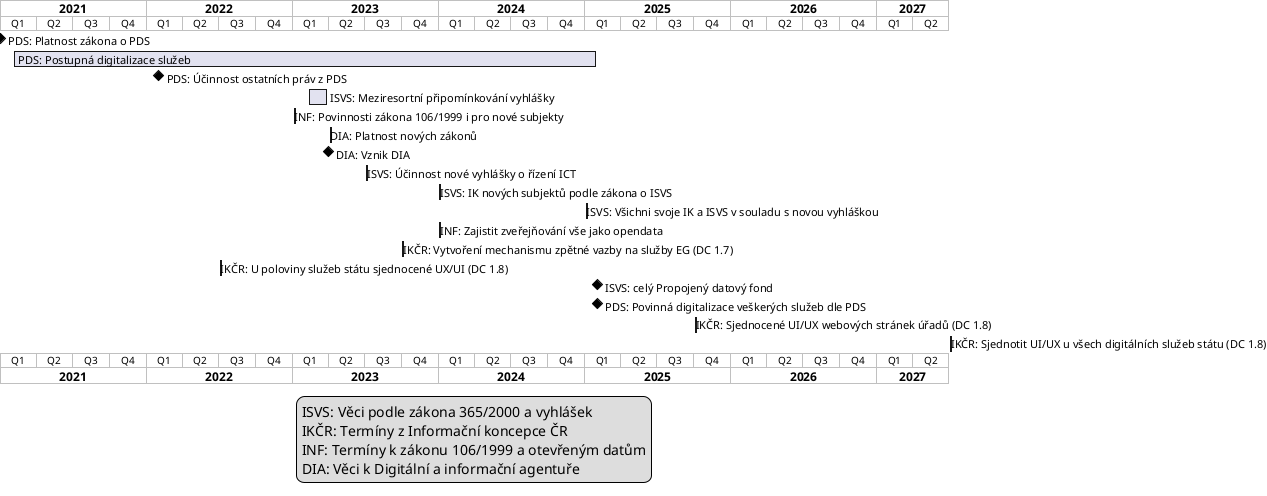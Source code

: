 @startgantt casovaosaeg
language cs
projectscale quarterly
Project starts 2021-01-01
[PDS: Platnost zákona o PDS] happens 2020-02-01
[PDS: Postupná digitalizace služeb] starts 2021-02-01 and ends 2025-02-01
[PDS: Účinnost ostatních práv z PDS] happens 2022-02-01
[ISVS: Meziresortní připomínkování vyhlášky] starts 2023-02-08 and ends 2023-03-31
[INF: Povinnosti zákona 106/1999 i pro nové subjekty] starts 2023-01-01
[DIA: Platnost nových zákonů] starts 2023-04-01
[DIA: Vznik DIA] happens 2023-04-01
[ISVS: Účinnost nové vyhlášky o řízení ICT] starts 2023-07-01
[ISVS: IK nových subjektů podle zákona o ISVS] ends 2023-12-31
[ISVS: Všichni svoje IK a ISVS v souladu s novou vyhláškou] ends 2024-12-31
[INF: Zajistit zveřejňování vše jako opendata] ends 2023-12-31
[IKČR: Vytvoření mechanismu zpětné vazby na služby EG (DC 1.7)] ends 2023-09-30
[IKČR: U poloviny služeb státu sjednocené UX/UI (DC 1.8)] ends 2022-06-30 
[ISVS: celý Propojený datový fond] happens 2025-02-01
[PDS: Povinná digitalizace veškerých služeb dle PDS] happens 2025-02-01
[IKČR: Sjednocené UI/UX webových stránek úřadů (DC 1.8)] ends 2025-09-30 
[IKČR: Sjednotit UI/UX u všech digitálních služeb státu (DC 1.8)] ends 2027-06-30
legend
ISVS: Věci podle zákona 365/2000 a vyhlášek
IKČR: Termíny z Informační koncepce ČR
INF: Termíny k zákonu 106/1999 a otevřeným datům
DIA: Věci k Digitální a informační agentuře
end legend
@endgantt

egl0ridicidokumenty
!include <archimate/archimate>
Left to right direction
Title Struktura řídících norem pro EG pro úřad
footer 
© 2022 EGOVedu, EGdílna.cz
github.com/egdilna/egovedu
end footer

Business_Contract(legislativazakon3652000, "Zákon 365/2000 o ISVS") 
Business_Contract(legislativavyhlaska5292006, "Vyhláška 529/2006 o dlouhodobém řízení IS") 
Business_Contract(ikcr, "Informační koncepce ČR") 
Business_Actor(ovm, "Orgán veřejné moci") 
Business_Contract(ikcrmrict, "Metody řízení ICT VS") 
Business_Contract(ikcrnap, "Národní architektonický plán") 
Business_Contract(ikcrnar, "Národní architektonický rámec") 
Business_Contract(metamodelikovs, "Informační koncepce úřadu") 
Business_Contract(ikcr, "Informační koncepce ČR") 
Business_Contract(metamodelikovs, "Informační koncepce úřadu") 
Rel_Aggregation(ikcr, ikcrmrict)
Rel_Aggregation(ikcr, ikcrnap)
Rel_Aggregation(ikcr, ikcrnar)
Rel_Aggregation(ikcr, metamodelikovs)
Rel_Aggregation(legislativazakon3652000, ikcr)
Rel_Composition(legislativazakon3652000, legislativavyhlaska5292006)
Rel_Association(ovm, metamodelikovs)
@enduml

@startuml prava-sluzby-klienti-vs
allowmixing
title Jak to chodí ve veřejné správě
footer EGOVEDU
class "Práva" as prava
class "Povinnosti" as povinnosti
actor "Klient" as klient
actor "Veřejná\nspráva" as vs
class "Úkon" as ukon
class "Služba" as sluzba
prava <..r[#black]..> povinnosti : určuje
prava -d- klient
povinnosti -d- vs
klient <..r..> vs : interagují
povinnosti -- klient
klient -d[#green]-> ukon : činí
vs -d[#blue]-> sluzba : poskytuje
sluzba -[#green]-> klient : je poskytována
ukon ..r[#black]..> sluzba : iniciuje
@enduml

@startuml coegnabiziurednikum
!include <archimate/archimate>
Left to right direction
Title Co za produkty EG přináší pro úředníky
footer 
© 2022 EGOVedu, EGdílna.cz
github.com/egdilna/egovedu
end footer
Business_Product(Egproduktds, "Datové schránky") 
Business_Product(Egproduktessl, "Elektronická spisová služba") 
Business_Product(Egproduktppdf, "Propojený datový fond") 
Business_Product(Egproduktzr, "Základní registry") 
Business_Product(egprodukteid, "Elektronická identifikace") 
Business_Product(egproduktfylozoficky01, "Referenční identita subjektů") 
Business_Product(egproduktfylozoficky02, "Důvěryhodné základní údaje o subjektu") 
Business_Product(egproduktfylozoficky03, "Důvěryhodné údaje pro kontaktování subjektu") 
Business_Product(egproduktfylozoficky04, "Kontaktní údaje subjektu pro instantní notifikace") 
Business_Product(egproduktfylozoficky05, "Důvěryhodná vazba oprávněné osoby jednající za firmu") 
Business_Product(egproduktfylozoficky06, "Závazný zdroj toho, co úřad musí a smí dělat") 
Business_Product(egproduktfylozoficky07, "Jednání podle údajů bez pochybnosti a ověřování") 
Business_Product(egproduktfylozoficky08, "Zaručený elektronický kanál pro příjem a doručování dokumentů") 
Business_Product(egproduktfylozoficky09, "Důvěryhodná identifikace fyzické osoby v digitálním světě") 
Business_Product(egproduktfylozoficky10, "Sdílení maximální množiny údajů potřebných pro práci úředníka a úřadu") 
Business_Product(egproduktfylozoficky11, "Omezení chybovosti úředníka") 
Business_Product(egproduktfylozoficky12, "Omezení protiprávnosti jednání úředníka") 
Business_Product(egproduktfylozoficky13, "Omezení nesprávného úředního a tedy protiprávního postupu") 
Business_Product(egproduktfylozoficky14, "Snížení počtu a složitosti činností úředníků") 
Business_Product(egproduktfylozoficky15, "Prokazatelnost a dokazatelnost postupu a kroků úředníků a úřadu") 
Business_Product(egproduktfylozoficky16, "Nezpochybnitelnost pravosti dokumentů a údajů úřadu") 
Business_Product(egproduktfylozoficky17, "Důvěryhodnost a dokazatelnost dokumentů úřadu a jejich životního cyklu") 
Motivation_Stakeholder(stakeholderurednici, "Úředníci") 
Rel_Association(Egproduktds, egproduktfylozoficky08)
Rel_Association(Egproduktds, egproduktfylozoficky16)
Rel_Association(Egproduktessl, egproduktfylozoficky08)
Rel_Association(Egproduktessl, egproduktfylozoficky15)
Rel_Association(Egproduktessl, egproduktfylozoficky16)
Rel_Association(Egproduktessl, egproduktfylozoficky17)
Rel_Association(Egproduktppdf, egproduktfylozoficky07)
Rel_Association(Egproduktppdf, egproduktfylozoficky10)
Rel_Association(Egproduktppdf, egproduktfylozoficky11)
Rel_Association(Egproduktppdf, egproduktfylozoficky12)
Rel_Association(Egproduktppdf, egproduktfylozoficky13)
Rel_Association(Egproduktppdf, egproduktfylozoficky14)
Rel_Association(Egproduktppdf, egproduktfylozoficky14)
Rel_Association(Egproduktppdf, egproduktfylozoficky15)
Rel_Association(Egproduktzr, egproduktfylozoficky01)
Rel_Association(Egproduktzr, egproduktfylozoficky02)
Rel_Association(Egproduktzr, egproduktfylozoficky03)
Rel_Association(Egproduktzr, egproduktfylozoficky04)
Rel_Association(Egproduktzr, egproduktfylozoficky05)
Rel_Association(Egproduktzr, egproduktfylozoficky06)
Rel_Association(Egproduktzr, egproduktfylozoficky07)
Rel_Association(Egproduktzr, egproduktfylozoficky10)
Rel_Association(Egproduktzr, egproduktfylozoficky11)
Rel_Association(Egproduktzr, egproduktfylozoficky12)
Rel_Association(Egproduktzr, egproduktfylozoficky13)
Rel_Association(egprodukteid, egproduktfylozoficky09)
Rel_Association(egproduktfylozoficky01, stakeholderurednici)
Rel_Association(egproduktfylozoficky02, stakeholderurednici)
Rel_Association(egproduktfylozoficky03, stakeholderurednici)
Rel_Association(egproduktfylozoficky04, stakeholderurednici)
Rel_Association(egproduktfylozoficky05, stakeholderurednici)
Rel_Association(egproduktfylozoficky06, stakeholderurednici)
Rel_Association(egproduktfylozoficky07, stakeholderurednici)
Rel_Association(egproduktfylozoficky08, stakeholderurednici)
Rel_Association(egproduktfylozoficky09, stakeholderurednici)
Rel_Association(egproduktfylozoficky10, stakeholderurednici)
Rel_Association(egproduktfylozoficky11, stakeholderurednici)
Rel_Association(egproduktfylozoficky12, stakeholderurednici)
Rel_Association(egproduktfylozoficky13, stakeholderurednici)
Rel_Association(egproduktfylozoficky14, stakeholderurednici)
Rel_Association(egproduktfylozoficky15, stakeholderurednici)
Rel_Association(egproduktfylozoficky16, stakeholderurednici)
Rel_Association(egproduktfylozoficky17, stakeholderurednici)
@enduml 

urovnezaklpravklienta
@startuml urovnezaklpravklienta
title Úroveň a vztahy práv
left to right direction
PACKAGE "Ústava (1/1993)" as ustava {
    ABSTRACT "Regulovaná státní moc" as regmoc {
        čl. 2 odst. 3
    }
    ABSTRACT "Zabránění nezákonnosti" as nezak {
        čl. 2 odst. 4
    }
    ABSTRACT "Veřejná moc výhradně podle zákona" as vmzak {
        čl 79 odst 2
    }
}
PACKAGE "Listina základních práv a svobod (2/1993)" as listprav {
    ABSTRACT "Právo domáhat se svých práv" as pravlps {
        čl. 36 odst. 1
    }
    ABSTRACT "Právo soudního přezkumu rozhodnutí veřejné správy" {
        čl. 36 odst. 2
    }
    ABSTRACT "Právo na odškodnění veřejnou mocí" {
        čl. 36 odst. 3
    }
}
PACKAGE "Procesně správní předpisy" as sprav {
    ABSTRACT "Obecné zásady správního práva" as pravobzas {
        zákon 500/2004
        - Správní orgány postupují jen dle zákonů a mezinárodních smluv
        - Správní orgán šetří a respektuje práva osob
        - Správní orgán má povinnost vycházet vstříc
    }
    ABSTRACT "Veřejná správa je službou veřejnosti" as vssluzba {
        § 4 odst. 1 zákona 500/2004
    }
    ABSTRACT "Povinnost umožnit uplatňovat práva" as pravsr {
        § 4 odst. 4 zákona 500/2004
    }
    ABSTRACT "Nezatěžování klienta" {
        § 6 odst. 2 věta první zákona 500/2004
    }
    ABSTRACT "Zajistí si podklady" as zajpodklady {
        § 6 odst. 2 věta druhá zákona 500/2004
        § 50 odst. 2 zákona 500/2004
    }
}
pravlps --> pravsr
@enduml